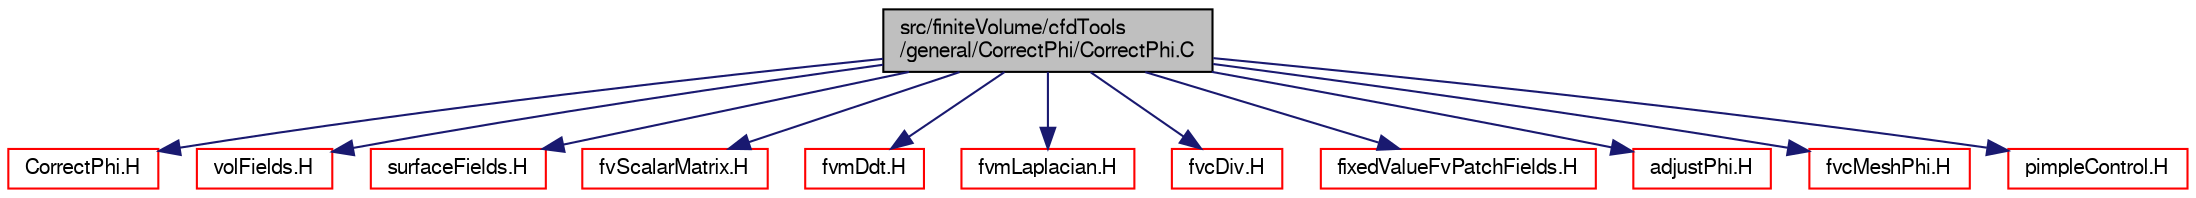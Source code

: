 digraph "src/finiteVolume/cfdTools/general/CorrectPhi/CorrectPhi.C"
{
  bgcolor="transparent";
  edge [fontname="FreeSans",fontsize="10",labelfontname="FreeSans",labelfontsize="10"];
  node [fontname="FreeSans",fontsize="10",shape=record];
  Node1 [label="src/finiteVolume/cfdTools\l/general/CorrectPhi/CorrectPhi.C",height=0.2,width=0.4,color="black", fillcolor="grey75", style="filled" fontcolor="black"];
  Node1 -> Node2 [color="midnightblue",fontsize="10",style="solid",fontname="FreeSans"];
  Node2 [label="CorrectPhi.H",height=0.2,width=0.4,color="red",URL="$a04645.html"];
  Node1 -> Node3 [color="midnightblue",fontsize="10",style="solid",fontname="FreeSans"];
  Node3 [label="volFields.H",height=0.2,width=0.4,color="red",URL="$a05178.html"];
  Node1 -> Node4 [color="midnightblue",fontsize="10",style="solid",fontname="FreeSans"];
  Node4 [label="surfaceFields.H",height=0.2,width=0.4,color="red",URL="$a05173.html",tooltip="Foam::surfaceFields. "];
  Node1 -> Node5 [color="midnightblue",fontsize="10",style="solid",fontname="FreeSans"];
  Node5 [label="fvScalarMatrix.H",height=0.2,width=0.4,color="red",URL="$a05358.html",tooltip="A scalar instance of fvMatrix. "];
  Node1 -> Node6 [color="midnightblue",fontsize="10",style="solid",fontname="FreeSans"];
  Node6 [label="fvmDdt.H",height=0.2,width=0.4,color="red",URL="$a05283.html",tooltip="Calulate the matrix for the first temporal derivative. "];
  Node1 -> Node7 [color="midnightblue",fontsize="10",style="solid",fontname="FreeSans"];
  Node7 [label="fvmLaplacian.H",height=0.2,width=0.4,color="red",URL="$a05287.html",tooltip="Calculate the matrix for the laplacian of the field. "];
  Node1 -> Node8 [color="midnightblue",fontsize="10",style="solid",fontname="FreeSans"];
  Node8 [label="fvcDiv.H",height=0.2,width=0.4,color="red",URL="$a05250.html",tooltip="Calculate the divergence of the given field. "];
  Node1 -> Node9 [color="midnightblue",fontsize="10",style="solid",fontname="FreeSans"];
  Node9 [label="fixedValueFvPatchFields.H",height=0.2,width=0.4,color="red",URL="$a04756.html"];
  Node1 -> Node10 [color="midnightblue",fontsize="10",style="solid",fontname="FreeSans"];
  Node10 [label="adjustPhi.H",height=0.2,width=0.4,color="red",URL="$a04641.html",tooltip="For cases which do no have a pressure boundary adjust the balance of fluxes to obey continuity..."];
  Node1 -> Node11 [color="midnightblue",fontsize="10",style="solid",fontname="FreeSans"];
  Node11 [label="fvcMeshPhi.H",height=0.2,width=0.4,color="red",URL="$a05260.html",tooltip="Calculate the mesh motion flux and convert fluxes from absolute to relative and back. "];
  Node1 -> Node12 [color="midnightblue",fontsize="10",style="solid",fontname="FreeSans"];
  Node12 [label="pimpleControl.H",height=0.2,width=0.4,color="red",URL="$a04694.html"];
}

